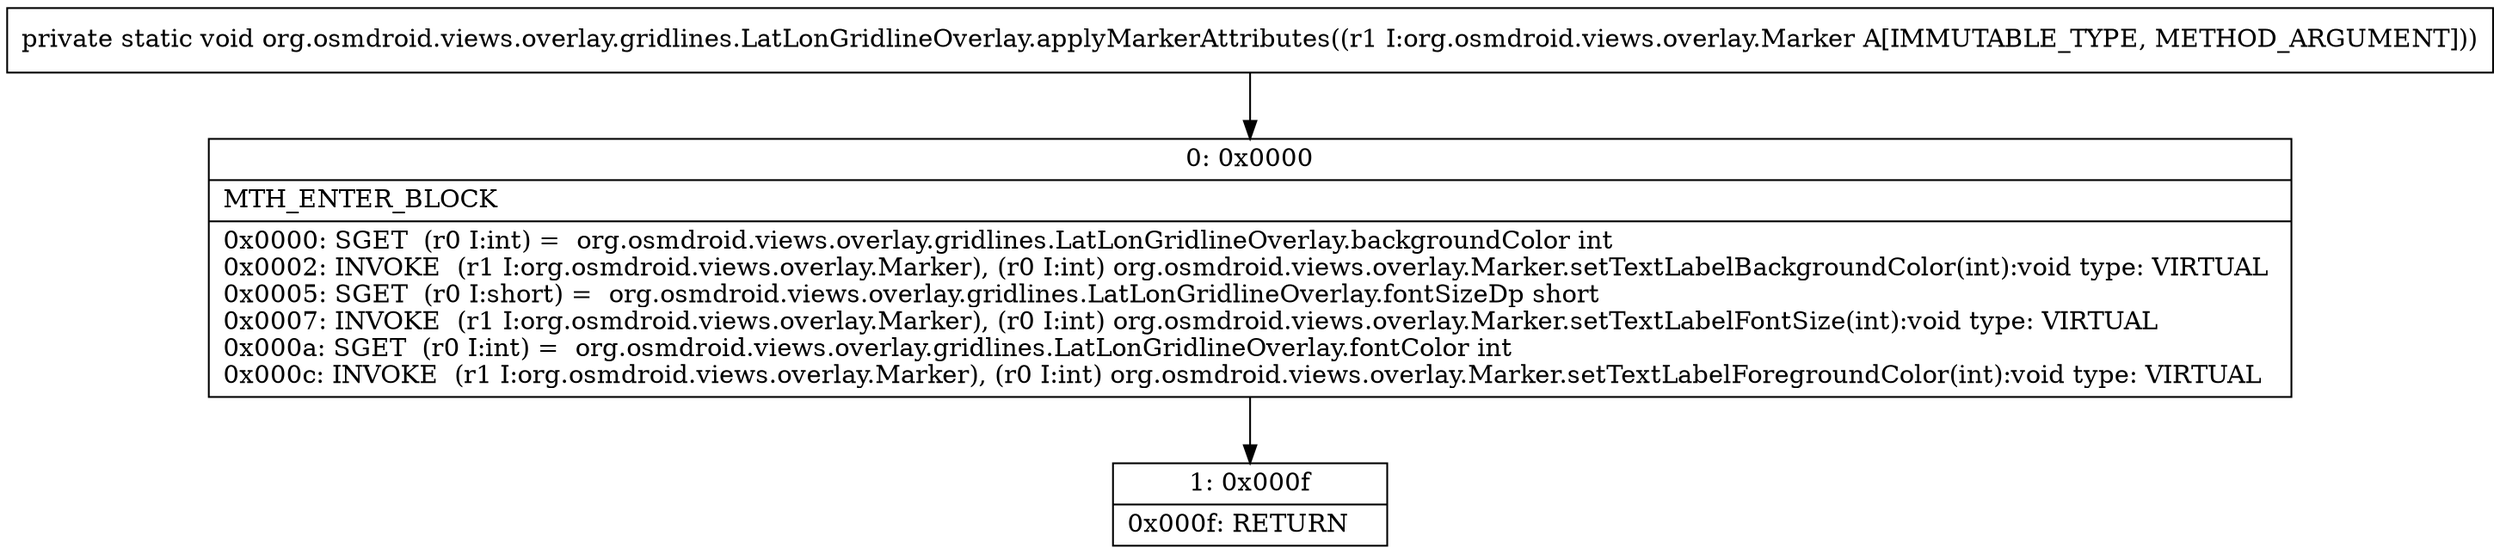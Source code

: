 digraph "CFG fororg.osmdroid.views.overlay.gridlines.LatLonGridlineOverlay.applyMarkerAttributes(Lorg\/osmdroid\/views\/overlay\/Marker;)V" {
Node_0 [shape=record,label="{0\:\ 0x0000|MTH_ENTER_BLOCK\l|0x0000: SGET  (r0 I:int) =  org.osmdroid.views.overlay.gridlines.LatLonGridlineOverlay.backgroundColor int \l0x0002: INVOKE  (r1 I:org.osmdroid.views.overlay.Marker), (r0 I:int) org.osmdroid.views.overlay.Marker.setTextLabelBackgroundColor(int):void type: VIRTUAL \l0x0005: SGET  (r0 I:short) =  org.osmdroid.views.overlay.gridlines.LatLonGridlineOverlay.fontSizeDp short \l0x0007: INVOKE  (r1 I:org.osmdroid.views.overlay.Marker), (r0 I:int) org.osmdroid.views.overlay.Marker.setTextLabelFontSize(int):void type: VIRTUAL \l0x000a: SGET  (r0 I:int) =  org.osmdroid.views.overlay.gridlines.LatLonGridlineOverlay.fontColor int \l0x000c: INVOKE  (r1 I:org.osmdroid.views.overlay.Marker), (r0 I:int) org.osmdroid.views.overlay.Marker.setTextLabelForegroundColor(int):void type: VIRTUAL \l}"];
Node_1 [shape=record,label="{1\:\ 0x000f|0x000f: RETURN   \l}"];
MethodNode[shape=record,label="{private static void org.osmdroid.views.overlay.gridlines.LatLonGridlineOverlay.applyMarkerAttributes((r1 I:org.osmdroid.views.overlay.Marker A[IMMUTABLE_TYPE, METHOD_ARGUMENT])) }"];
MethodNode -> Node_0;
Node_0 -> Node_1;
}

